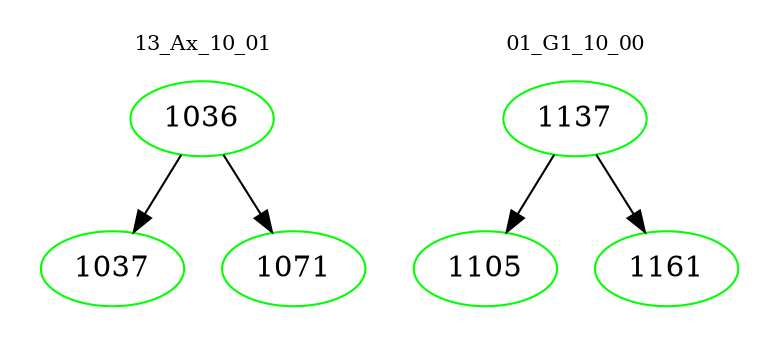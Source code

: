 digraph{
subgraph cluster_0 {
color = white
label = "13_Ax_10_01";
fontsize=10;
T0_1036 [label="1036", color="green"]
T0_1036 -> T0_1037 [color="black"]
T0_1037 [label="1037", color="green"]
T0_1036 -> T0_1071 [color="black"]
T0_1071 [label="1071", color="green"]
}
subgraph cluster_1 {
color = white
label = "01_G1_10_00";
fontsize=10;
T1_1137 [label="1137", color="green"]
T1_1137 -> T1_1105 [color="black"]
T1_1105 [label="1105", color="green"]
T1_1137 -> T1_1161 [color="black"]
T1_1161 [label="1161", color="green"]
}
}
